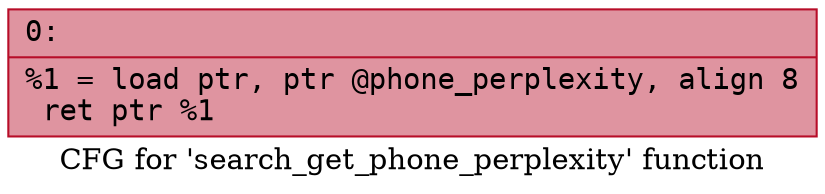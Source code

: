 digraph "CFG for 'search_get_phone_perplexity' function" {
	label="CFG for 'search_get_phone_perplexity' function";

	Node0x600002001540 [shape=record,color="#b70d28ff", style=filled, fillcolor="#b70d2870" fontname="Courier",label="{0:\l|  %1 = load ptr, ptr @phone_perplexity, align 8\l  ret ptr %1\l}"];
}
